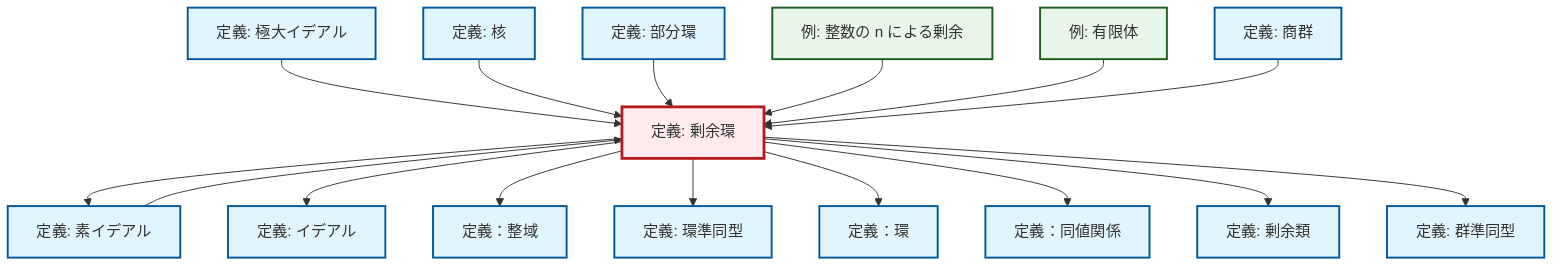 graph TD
    classDef definition fill:#e1f5fe,stroke:#01579b,stroke-width:2px
    classDef theorem fill:#f3e5f5,stroke:#4a148c,stroke-width:2px
    classDef axiom fill:#fff3e0,stroke:#e65100,stroke-width:2px
    classDef example fill:#e8f5e9,stroke:#1b5e20,stroke-width:2px
    classDef current fill:#ffebee,stroke:#b71c1c,stroke-width:3px
    def-kernel["定義: 核"]:::definition
    def-ring["定義：環"]:::definition
    def-ring-homomorphism["定義: 環準同型"]:::definition
    def-homomorphism["定義: 群準同型"]:::definition
    def-subring["定義: 部分環"]:::definition
    def-maximal-ideal["定義: 極大イデアル"]:::definition
    ex-finite-field["例: 有限体"]:::example
    def-prime-ideal["定義: 素イデアル"]:::definition
    def-quotient-group["定義: 商群"]:::definition
    def-equivalence-relation["定義：同値関係"]:::definition
    def-coset["定義: 剰余類"]:::definition
    def-quotient-ring["定義: 剰余環"]:::definition
    def-integral-domain["定義：整域"]:::definition
    def-ideal["定義: イデアル"]:::definition
    ex-quotient-integers-mod-n["例: 整数の n による剰余"]:::example
    def-quotient-ring --> def-prime-ideal
    def-quotient-ring --> def-ideal
    def-quotient-ring --> def-integral-domain
    def-quotient-ring --> def-ring-homomorphism
    def-quotient-ring --> def-ring
    def-maximal-ideal --> def-quotient-ring
    def-quotient-ring --> def-equivalence-relation
    def-quotient-ring --> def-coset
    def-kernel --> def-quotient-ring
    def-prime-ideal --> def-quotient-ring
    def-subring --> def-quotient-ring
    ex-quotient-integers-mod-n --> def-quotient-ring
    def-quotient-ring --> def-homomorphism
    ex-finite-field --> def-quotient-ring
    def-quotient-group --> def-quotient-ring
    class def-quotient-ring current